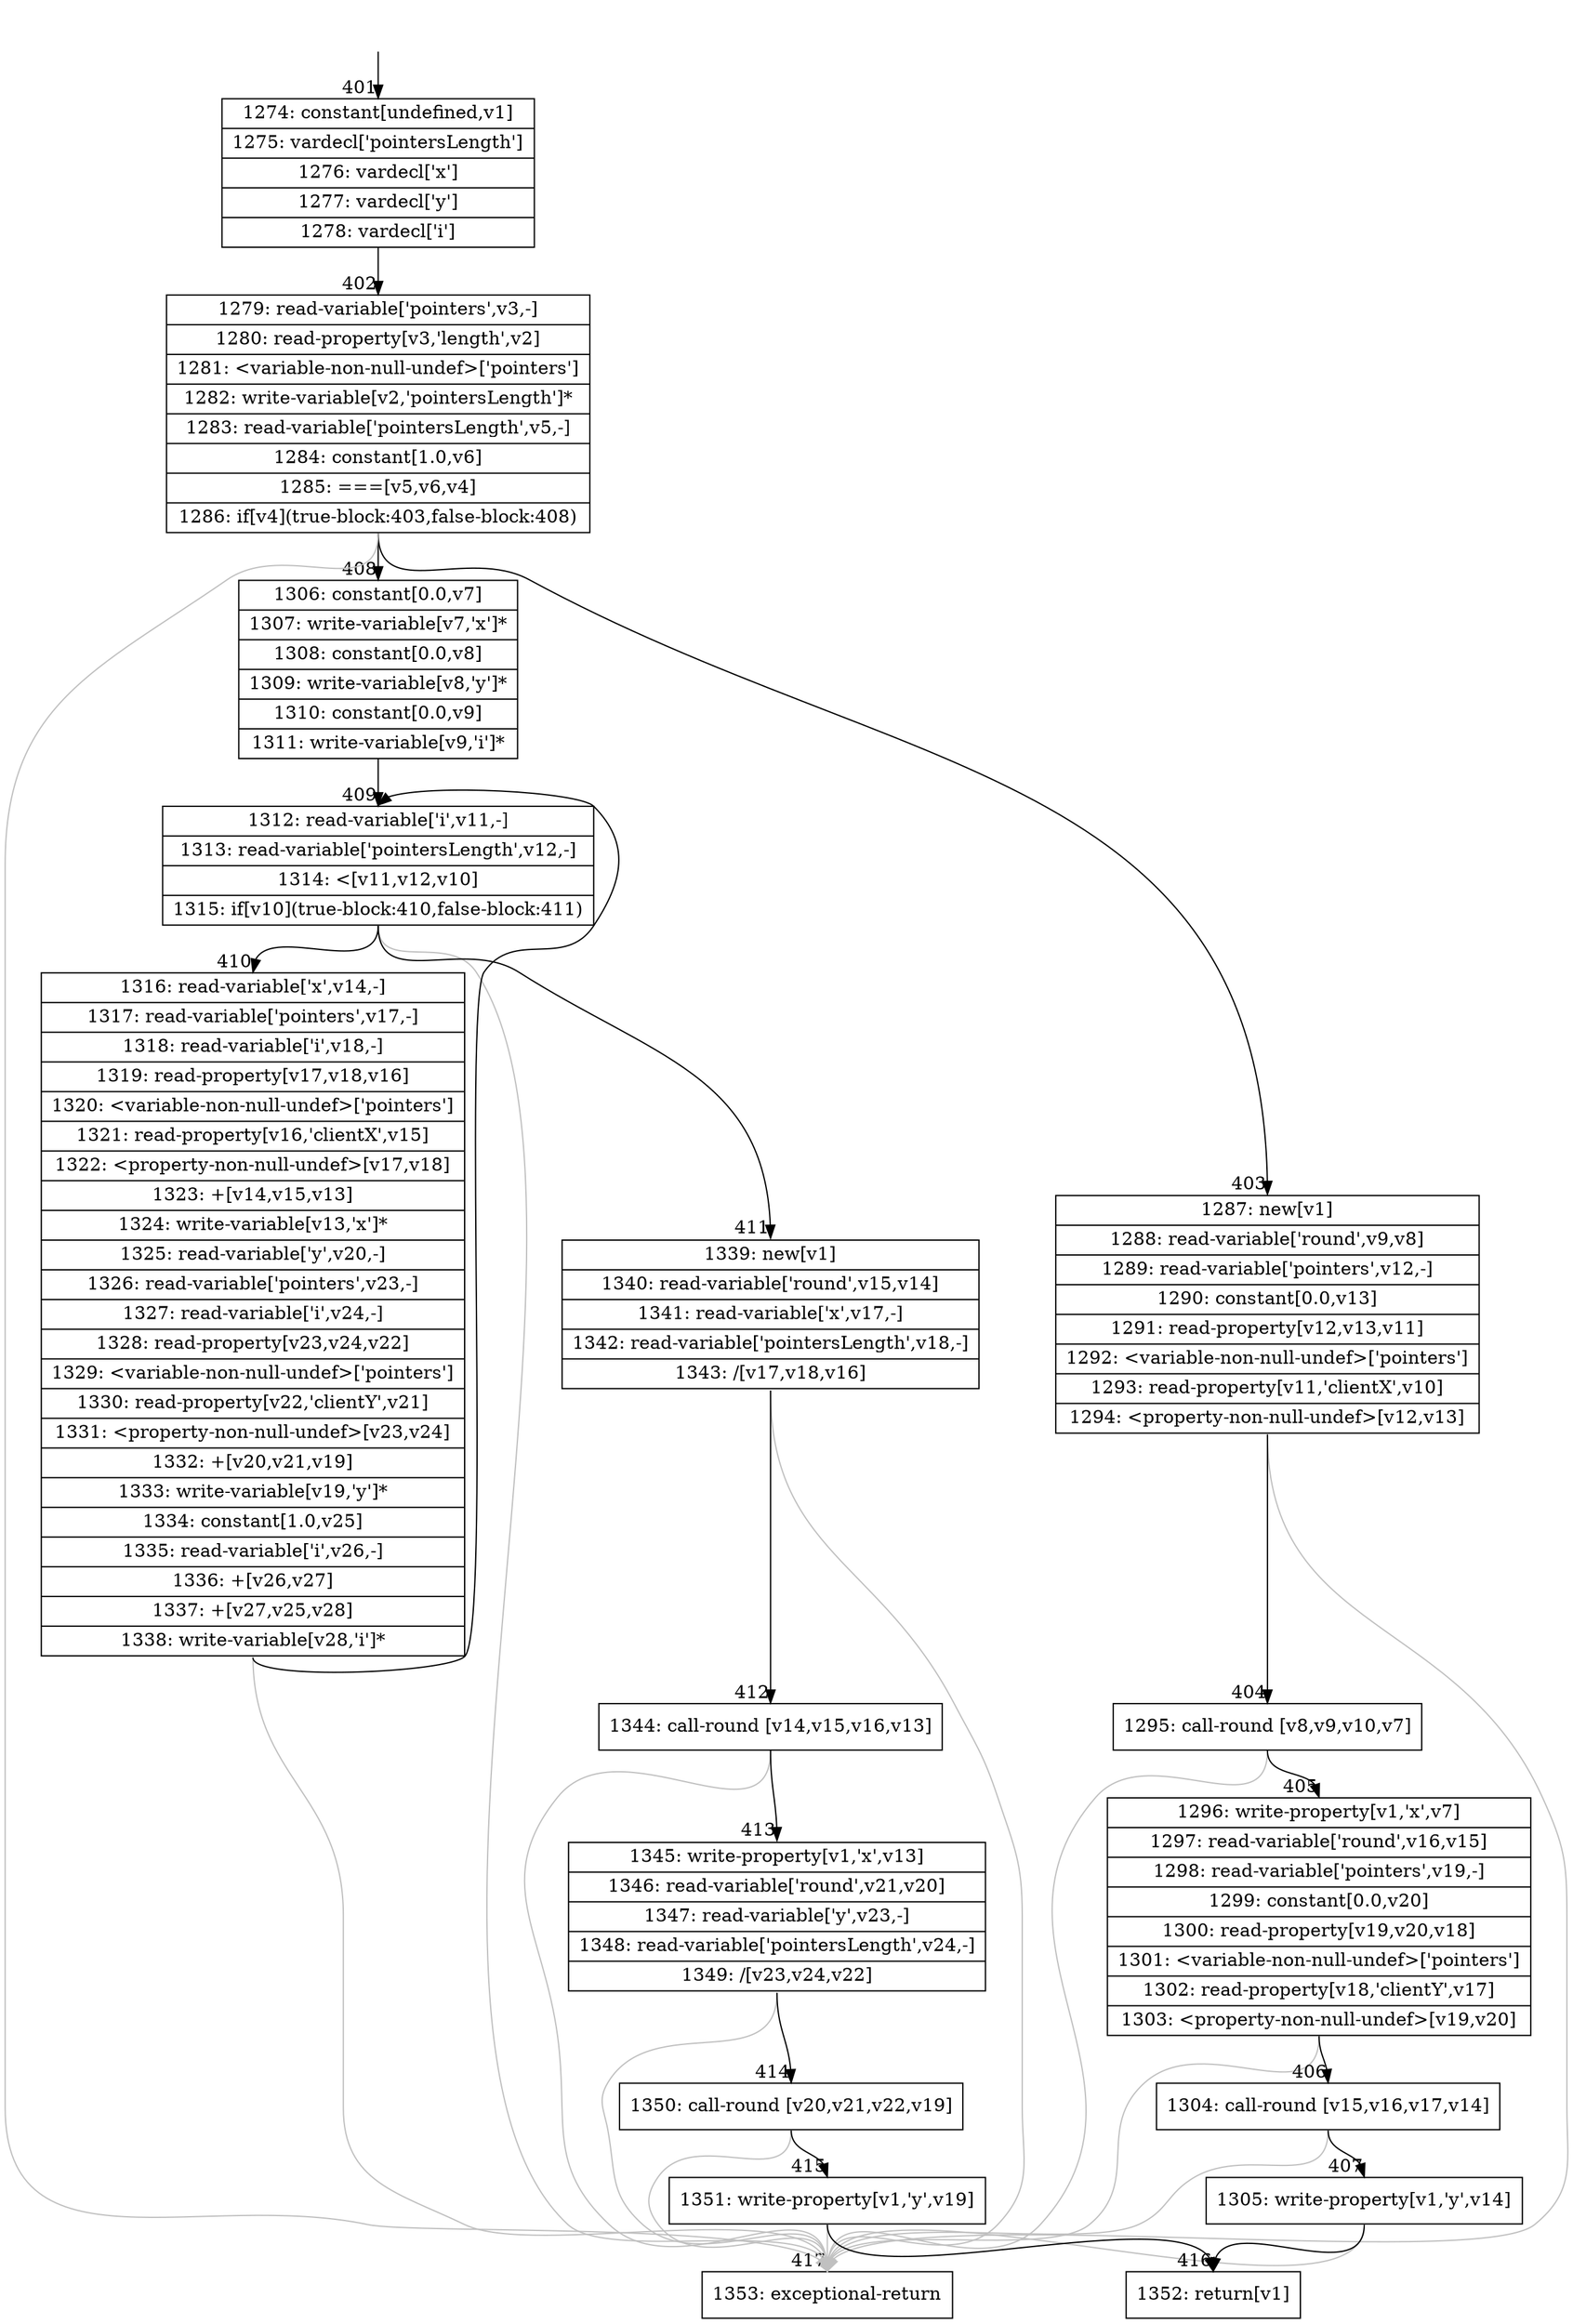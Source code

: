digraph {
rankdir="TD"
BB_entry37[shape=none,label=""];
BB_entry37 -> BB401 [tailport=s, headport=n, headlabel="    401"]
BB401 [shape=record label="{1274: constant[undefined,v1]|1275: vardecl['pointersLength']|1276: vardecl['x']|1277: vardecl['y']|1278: vardecl['i']}" ] 
BB401 -> BB402 [tailport=s, headport=n, headlabel="      402"]
BB402 [shape=record label="{1279: read-variable['pointers',v3,-]|1280: read-property[v3,'length',v2]|1281: \<variable-non-null-undef\>['pointers']|1282: write-variable[v2,'pointersLength']*|1283: read-variable['pointersLength',v5,-]|1284: constant[1.0,v6]|1285: ===[v5,v6,v4]|1286: if[v4](true-block:403,false-block:408)}" ] 
BB402 -> BB403 [tailport=s, headport=n, headlabel="      403"]
BB402 -> BB408 [tailport=s, headport=n, headlabel="      408"]
BB402 -> BB417 [tailport=s, headport=n, color=gray, headlabel="      417"]
BB403 [shape=record label="{1287: new[v1]|1288: read-variable['round',v9,v8]|1289: read-variable['pointers',v12,-]|1290: constant[0.0,v13]|1291: read-property[v12,v13,v11]|1292: \<variable-non-null-undef\>['pointers']|1293: read-property[v11,'clientX',v10]|1294: \<property-non-null-undef\>[v12,v13]}" ] 
BB403 -> BB404 [tailport=s, headport=n, headlabel="      404"]
BB403 -> BB417 [tailport=s, headport=n, color=gray]
BB404 [shape=record label="{1295: call-round [v8,v9,v10,v7]}" ] 
BB404 -> BB405 [tailport=s, headport=n, headlabel="      405"]
BB404 -> BB417 [tailport=s, headport=n, color=gray]
BB405 [shape=record label="{1296: write-property[v1,'x',v7]|1297: read-variable['round',v16,v15]|1298: read-variable['pointers',v19,-]|1299: constant[0.0,v20]|1300: read-property[v19,v20,v18]|1301: \<variable-non-null-undef\>['pointers']|1302: read-property[v18,'clientY',v17]|1303: \<property-non-null-undef\>[v19,v20]}" ] 
BB405 -> BB406 [tailport=s, headport=n, headlabel="      406"]
BB405 -> BB417 [tailport=s, headport=n, color=gray]
BB406 [shape=record label="{1304: call-round [v15,v16,v17,v14]}" ] 
BB406 -> BB407 [tailport=s, headport=n, headlabel="      407"]
BB406 -> BB417 [tailport=s, headport=n, color=gray]
BB407 [shape=record label="{1305: write-property[v1,'y',v14]}" ] 
BB407 -> BB416 [tailport=s, headport=n, headlabel="      416"]
BB407 -> BB417 [tailport=s, headport=n, color=gray]
BB408 [shape=record label="{1306: constant[0.0,v7]|1307: write-variable[v7,'x']*|1308: constant[0.0,v8]|1309: write-variable[v8,'y']*|1310: constant[0.0,v9]|1311: write-variable[v9,'i']*}" ] 
BB408 -> BB409 [tailport=s, headport=n, headlabel="      409"]
BB409 [shape=record label="{1312: read-variable['i',v11,-]|1313: read-variable['pointersLength',v12,-]|1314: \<[v11,v12,v10]|1315: if[v10](true-block:410,false-block:411)}" ] 
BB409 -> BB410 [tailport=s, headport=n, headlabel="      410"]
BB409 -> BB411 [tailport=s, headport=n, headlabel="      411"]
BB409 -> BB417 [tailport=s, headport=n, color=gray]
BB410 [shape=record label="{1316: read-variable['x',v14,-]|1317: read-variable['pointers',v17,-]|1318: read-variable['i',v18,-]|1319: read-property[v17,v18,v16]|1320: \<variable-non-null-undef\>['pointers']|1321: read-property[v16,'clientX',v15]|1322: \<property-non-null-undef\>[v17,v18]|1323: +[v14,v15,v13]|1324: write-variable[v13,'x']*|1325: read-variable['y',v20,-]|1326: read-variable['pointers',v23,-]|1327: read-variable['i',v24,-]|1328: read-property[v23,v24,v22]|1329: \<variable-non-null-undef\>['pointers']|1330: read-property[v22,'clientY',v21]|1331: \<property-non-null-undef\>[v23,v24]|1332: +[v20,v21,v19]|1333: write-variable[v19,'y']*|1334: constant[1.0,v25]|1335: read-variable['i',v26,-]|1336: +[v26,v27]|1337: +[v27,v25,v28]|1338: write-variable[v28,'i']*}" ] 
BB410 -> BB409 [tailport=s, headport=n]
BB410 -> BB417 [tailport=s, headport=n, color=gray]
BB411 [shape=record label="{1339: new[v1]|1340: read-variable['round',v15,v14]|1341: read-variable['x',v17,-]|1342: read-variable['pointersLength',v18,-]|1343: /[v17,v18,v16]}" ] 
BB411 -> BB412 [tailport=s, headport=n, headlabel="      412"]
BB411 -> BB417 [tailport=s, headport=n, color=gray]
BB412 [shape=record label="{1344: call-round [v14,v15,v16,v13]}" ] 
BB412 -> BB413 [tailport=s, headport=n, headlabel="      413"]
BB412 -> BB417 [tailport=s, headport=n, color=gray]
BB413 [shape=record label="{1345: write-property[v1,'x',v13]|1346: read-variable['round',v21,v20]|1347: read-variable['y',v23,-]|1348: read-variable['pointersLength',v24,-]|1349: /[v23,v24,v22]}" ] 
BB413 -> BB414 [tailport=s, headport=n, headlabel="      414"]
BB413 -> BB417 [tailport=s, headport=n, color=gray]
BB414 [shape=record label="{1350: call-round [v20,v21,v22,v19]}" ] 
BB414 -> BB415 [tailport=s, headport=n, headlabel="      415"]
BB414 -> BB417 [tailport=s, headport=n, color=gray]
BB415 [shape=record label="{1351: write-property[v1,'y',v19]}" ] 
BB415 -> BB416 [tailport=s, headport=n]
BB415 -> BB417 [tailport=s, headport=n, color=gray]
BB416 [shape=record label="{1352: return[v1]}" ] 
BB417 [shape=record label="{1353: exceptional-return}" ] 
//#$~ 625
}

